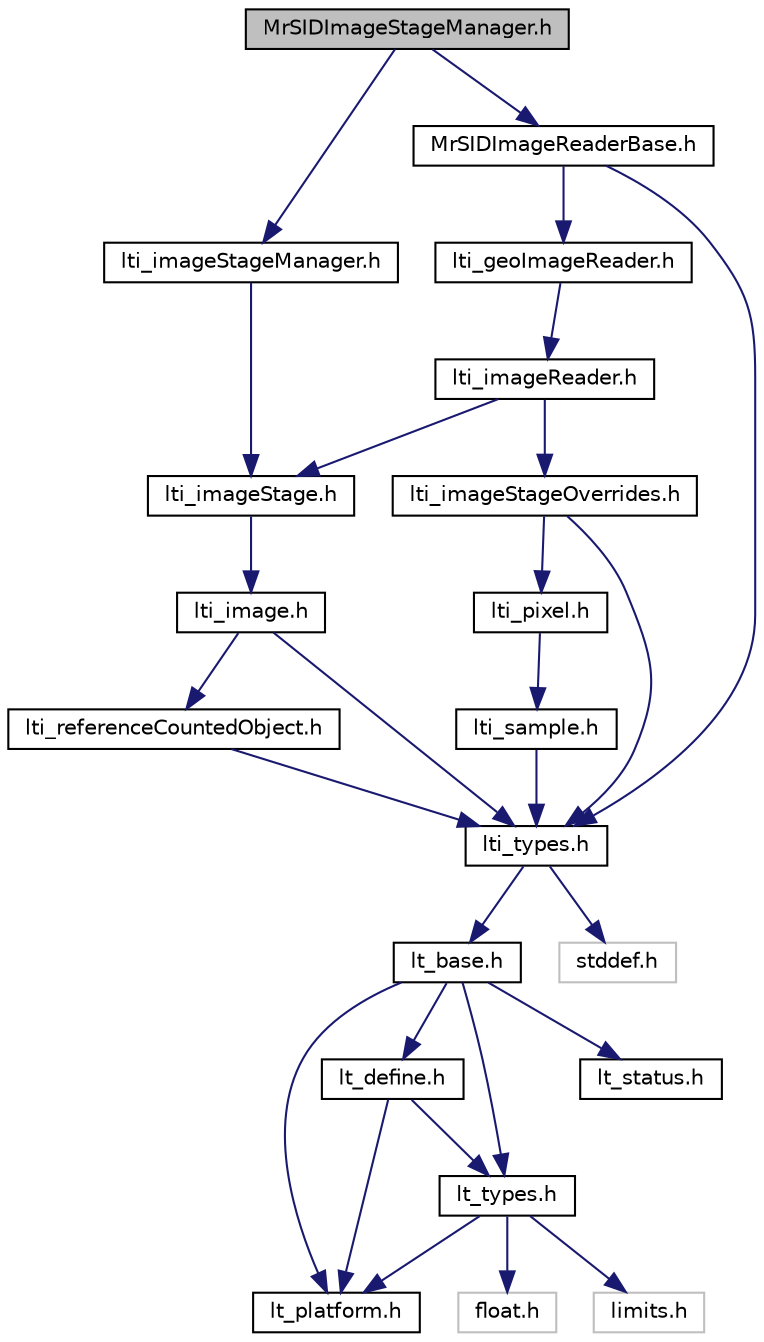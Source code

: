 digraph "MrSIDImageStageManager.h"
{
  bgcolor="transparent";
  edge [fontname="Helvetica",fontsize="10",labelfontname="Helvetica",labelfontsize="10"];
  node [fontname="Helvetica",fontsize="10",shape=record];
  Node1 [label="MrSIDImageStageManager.h",height=0.2,width=0.4,color="black", fillcolor="grey75", style="filled" fontcolor="black"];
  Node1 -> Node2 [color="midnightblue",fontsize="10",style="solid",fontname="Helvetica"];
  Node2 [label="lti_imageStageManager.h",height=0.2,width=0.4,color="black",URL="$a00182.html"];
  Node2 -> Node3 [color="midnightblue",fontsize="10",style="solid",fontname="Helvetica"];
  Node3 [label="lti_imageStage.h",height=0.2,width=0.4,color="black",URL="$a00181.html"];
  Node3 -> Node4 [color="midnightblue",fontsize="10",style="solid",fontname="Helvetica"];
  Node4 [label="lti_image.h",height=0.2,width=0.4,color="black",URL="$a00178.html"];
  Node4 -> Node5 [color="midnightblue",fontsize="10",style="solid",fontname="Helvetica"];
  Node5 [label="lti_types.h",height=0.2,width=0.4,color="black",URL="$a00209.html",tooltip="This file contains a number of enums, typedefs, etc, that are used throughout the MrSID SDK..."];
  Node5 -> Node6 [color="midnightblue",fontsize="10",style="solid",fontname="Helvetica"];
  Node6 [label="lt_base.h",height=0.2,width=0.4,color="black",URL="$a00140.html",tooltip="Include file for all LizardTech sources. "];
  Node6 -> Node7 [color="midnightblue",fontsize="10",style="solid",fontname="Helvetica"];
  Node7 [label="lt_platform.h",height=0.2,width=0.4,color="black",URL="$a00156.html",tooltip="Preprocessor symbols for canonical identification of OS, architecture, and compiler. "];
  Node6 -> Node8 [color="midnightblue",fontsize="10",style="solid",fontname="Helvetica"];
  Node8 [label="lt_define.h",height=0.2,width=0.4,color="black",URL="$a00142.html",tooltip="Preprocessor definitions used throughout LizardTech sources. "];
  Node8 -> Node7 [color="midnightblue",fontsize="10",style="solid",fontname="Helvetica"];
  Node8 -> Node9 [color="midnightblue",fontsize="10",style="solid",fontname="Helvetica"];
  Node9 [label="lt_types.h",height=0.2,width=0.4,color="black",URL="$a00159.html",tooltip="Declaration of standard types and limits in a C-interface. "];
  Node9 -> Node10 [color="midnightblue",fontsize="10",style="solid",fontname="Helvetica"];
  Node10 [label="limits.h",height=0.2,width=0.4,color="grey75"];
  Node9 -> Node11 [color="midnightblue",fontsize="10",style="solid",fontname="Helvetica"];
  Node11 [label="float.h",height=0.2,width=0.4,color="grey75"];
  Node9 -> Node7 [color="midnightblue",fontsize="10",style="solid",fontname="Helvetica"];
  Node6 -> Node9 [color="midnightblue",fontsize="10",style="solid",fontname="Helvetica"];
  Node6 -> Node12 [color="midnightblue",fontsize="10",style="solid",fontname="Helvetica"];
  Node12 [label="lt_status.h",height=0.2,width=0.4,color="black",URL="$a00157.html",tooltip="Declaration of the LT_STATUS type and some commonly used status codes. "];
  Node5 -> Node13 [color="midnightblue",fontsize="10",style="solid",fontname="Helvetica"];
  Node13 [label="stddef.h",height=0.2,width=0.4,color="grey75"];
  Node4 -> Node14 [color="midnightblue",fontsize="10",style="solid",fontname="Helvetica"];
  Node14 [label="lti_referenceCountedObject.h",height=0.2,width=0.4,color="black",URL="$a00203.html"];
  Node14 -> Node5 [color="midnightblue",fontsize="10",style="solid",fontname="Helvetica"];
  Node1 -> Node15 [color="midnightblue",fontsize="10",style="solid",fontname="Helvetica"];
  Node15 [label="MrSIDImageReaderBase.h",height=0.2,width=0.4,color="black",URL="$a00220.html"];
  Node15 -> Node5 [color="midnightblue",fontsize="10",style="solid",fontname="Helvetica"];
  Node15 -> Node16 [color="midnightblue",fontsize="10",style="solid",fontname="Helvetica"];
  Node16 [label="lti_geoImageReader.h",height=0.2,width=0.4,color="black",URL="$a00175.html"];
  Node16 -> Node17 [color="midnightblue",fontsize="10",style="solid",fontname="Helvetica"];
  Node17 [label="lti_imageReader.h",height=0.2,width=0.4,color="black",URL="$a00180.html"];
  Node17 -> Node3 [color="midnightblue",fontsize="10",style="solid",fontname="Helvetica"];
  Node17 -> Node18 [color="midnightblue",fontsize="10",style="solid",fontname="Helvetica"];
  Node18 [label="lti_imageStageOverrides.h",height=0.2,width=0.4,color="black",URL="$a00183.html"];
  Node18 -> Node5 [color="midnightblue",fontsize="10",style="solid",fontname="Helvetica"];
  Node18 -> Node19 [color="midnightblue",fontsize="10",style="solid",fontname="Helvetica"];
  Node19 [label="lti_pixel.h",height=0.2,width=0.4,color="black",URL="$a00199.html"];
  Node19 -> Node20 [color="midnightblue",fontsize="10",style="solid",fontname="Helvetica"];
  Node20 [label="lti_sample.h",height=0.2,width=0.4,color="black",URL="$a00204.html"];
  Node20 -> Node5 [color="midnightblue",fontsize="10",style="solid",fontname="Helvetica"];
}
